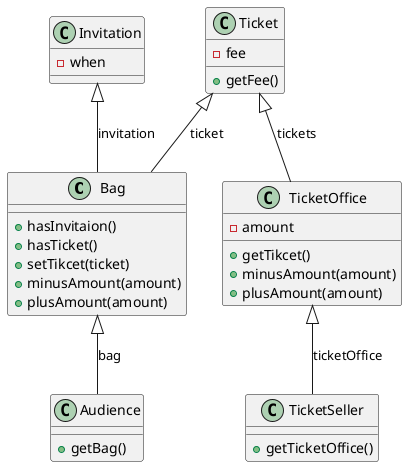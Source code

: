 @startuml

Bag <|-- Audience: bag
Invitation <|-- Bag: invitation
Ticket <|-- Bag: ticket
Ticket <|-- TicketOffice: tickets
TicketOffice <|-- TicketSeller: ticketOffice

class Audience {
    + getBag()
}

class Bag {
    + hasInvitaion()
    + hasTicket()
    + setTikcet(ticket)
    + minusAmount(amount)
    + plusAmount(amount)
}

class Invitation {
    - when
}
class Ticket {
    - fee
    + getFee()
}

class TicketSeller {
    + getTicketOffice()
}

class TicketOffice {
    - amount
    + getTikcet()
    + minusAmount(amount)
    + plusAmount(amount)
}

@enduml